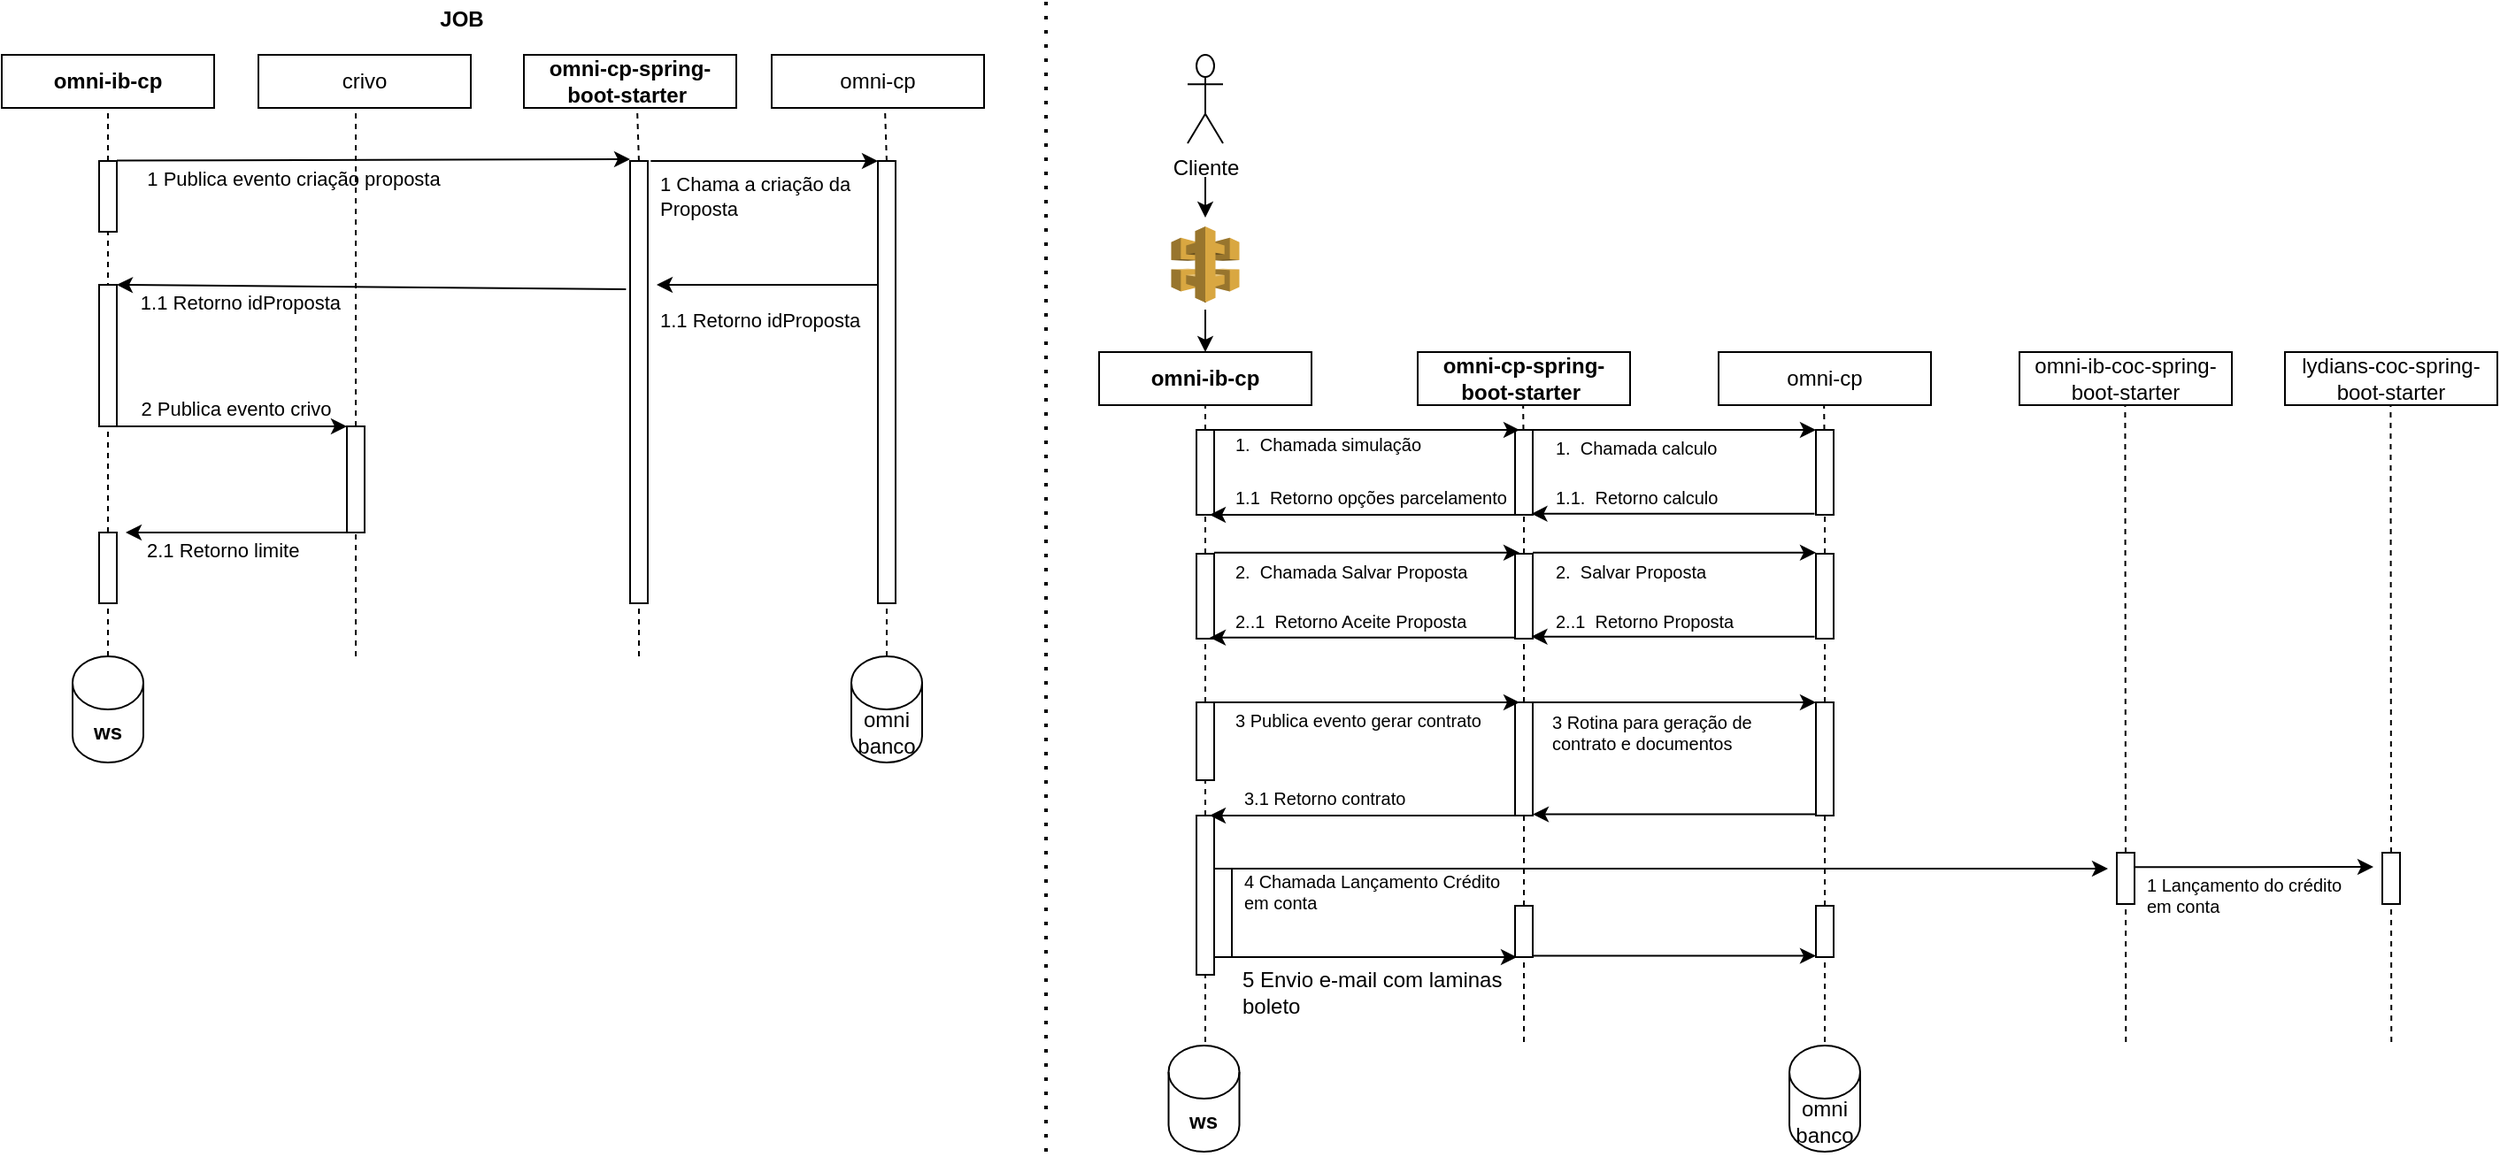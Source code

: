 <mxfile version="15.2.7" type="github">
  <diagram id="0FqVMD4JPgGbxOfEBaSR" name="Page-1">
    <mxGraphModel dx="1185" dy="635" grid="1" gridSize="10" guides="1" tooltips="1" connect="1" arrows="1" fold="1" page="1" pageScale="1" pageWidth="1169" pageHeight="827" math="0" shadow="0">
      <root>
        <mxCell id="0" />
        <mxCell id="1" parent="0" />
        <mxCell id="Z4EfVOkCpKeqiWPkEEuS-29" value="omni-ib-cp" style="rounded=0;whiteSpace=wrap;html=1;fontStyle=1" vertex="1" parent="1">
          <mxGeometry x="40" y="40" width="120" height="30" as="geometry" />
        </mxCell>
        <mxCell id="Z4EfVOkCpKeqiWPkEEuS-35" value="crivo" style="rounded=0;whiteSpace=wrap;html=1;" vertex="1" parent="1">
          <mxGeometry x="185" y="40" width="120" height="30" as="geometry" />
        </mxCell>
        <mxCell id="Z4EfVOkCpKeqiWPkEEuS-36" value="" style="endArrow=none;dashed=1;html=1;entryX=0.5;entryY=1;entryDx=0;entryDy=0;startArrow=none;" edge="1" parent="1" source="Z4EfVOkCpKeqiWPkEEuS-37">
          <mxGeometry width="50" height="50" relative="1" as="geometry">
            <mxPoint x="240" y="330" as="sourcePoint" />
            <mxPoint x="240" y="70" as="targetPoint" />
          </mxGeometry>
        </mxCell>
        <mxCell id="Z4EfVOkCpKeqiWPkEEuS-37" value="" style="rounded=0;whiteSpace=wrap;html=1;" vertex="1" parent="1">
          <mxGeometry x="235" y="250" width="10" height="60" as="geometry" />
        </mxCell>
        <mxCell id="Z4EfVOkCpKeqiWPkEEuS-40" value="" style="endArrow=classic;html=1;" edge="1" parent="1">
          <mxGeometry width="50" height="50" relative="1" as="geometry">
            <mxPoint x="105" y="99.75" as="sourcePoint" />
            <mxPoint x="395" y="99" as="targetPoint" />
          </mxGeometry>
        </mxCell>
        <mxCell id="Z4EfVOkCpKeqiWPkEEuS-41" value="omni-cp-spring-boot-starter&amp;nbsp;" style="rounded=0;whiteSpace=wrap;html=1;fontStyle=1" vertex="1" parent="1">
          <mxGeometry x="335" y="40" width="120" height="30" as="geometry" />
        </mxCell>
        <mxCell id="Z4EfVOkCpKeqiWPkEEuS-42" value="" style="endArrow=none;dashed=1;html=1;startArrow=none;entryX=0.5;entryY=1;entryDx=0;entryDy=0;" edge="1" parent="1">
          <mxGeometry width="50" height="50" relative="1" as="geometry">
            <mxPoint x="399.968" y="100" as="sourcePoint" />
            <mxPoint x="399" y="70" as="targetPoint" />
          </mxGeometry>
        </mxCell>
        <mxCell id="Z4EfVOkCpKeqiWPkEEuS-43" value="" style="rounded=0;whiteSpace=wrap;html=1;" vertex="1" parent="1">
          <mxGeometry x="395" y="100" width="10" height="250" as="geometry" />
        </mxCell>
        <mxCell id="Z4EfVOkCpKeqiWPkEEuS-45" value="" style="endArrow=classic;html=1;entryX=0;entryY=0;entryDx=0;entryDy=0;" edge="1" parent="1" target="Z4EfVOkCpKeqiWPkEEuS-61">
          <mxGeometry width="50" height="50" relative="1" as="geometry">
            <mxPoint x="406.67" y="100.0" as="sourcePoint" />
            <mxPoint x="525" y="100.42" as="targetPoint" />
            <Array as="points">
              <mxPoint x="486.67" y="100.0" />
            </Array>
          </mxGeometry>
        </mxCell>
        <mxCell id="Z4EfVOkCpKeqiWPkEEuS-46" value="" style="endArrow=classic;html=1;exitX=-0.233;exitY=0.29;exitDx=0;exitDy=0;exitPerimeter=0;" edge="1" parent="1" source="Z4EfVOkCpKeqiWPkEEuS-43">
          <mxGeometry width="50" height="50" relative="1" as="geometry">
            <mxPoint x="355" y="170.0" as="sourcePoint" />
            <mxPoint x="105" y="170.0" as="targetPoint" />
          </mxGeometry>
        </mxCell>
        <mxCell id="Z4EfVOkCpKeqiWPkEEuS-48" value="" style="endArrow=classic;html=1;entryX=0;entryY=0;entryDx=0;entryDy=0;" edge="1" parent="1" target="Z4EfVOkCpKeqiWPkEEuS-37">
          <mxGeometry width="50" height="50" relative="1" as="geometry">
            <mxPoint x="105" y="250" as="sourcePoint" />
            <mxPoint x="210" y="250.42" as="targetPoint" />
          </mxGeometry>
        </mxCell>
        <mxCell id="Z4EfVOkCpKeqiWPkEEuS-55" value="" style="endArrow=none;dashed=1;html=1;entryX=0.5;entryY=1;entryDx=0;entryDy=0;" edge="1" parent="1" target="Z4EfVOkCpKeqiWPkEEuS-37">
          <mxGeometry width="50" height="50" relative="1" as="geometry">
            <mxPoint x="240" y="380" as="sourcePoint" />
            <mxPoint x="239.58" y="314" as="targetPoint" />
          </mxGeometry>
        </mxCell>
        <mxCell id="Z4EfVOkCpKeqiWPkEEuS-58" value="" style="endArrow=classic;html=1;exitX=0;exitY=1;exitDx=0;exitDy=0;" edge="1" parent="1" source="Z4EfVOkCpKeqiWPkEEuS-37">
          <mxGeometry width="50" height="50" relative="1" as="geometry">
            <mxPoint x="215" y="310" as="sourcePoint" />
            <mxPoint x="110" y="310" as="targetPoint" />
          </mxGeometry>
        </mxCell>
        <mxCell id="Z4EfVOkCpKeqiWPkEEuS-59" value="omni-cp" style="rounded=0;whiteSpace=wrap;html=1;" vertex="1" parent="1">
          <mxGeometry x="475" y="40" width="120" height="30" as="geometry" />
        </mxCell>
        <mxCell id="Z4EfVOkCpKeqiWPkEEuS-60" value="" style="endArrow=none;dashed=1;html=1;entryX=0.5;entryY=1;entryDx=0;entryDy=0;startArrow=none;" edge="1" parent="1">
          <mxGeometry width="50" height="50" relative="1" as="geometry">
            <mxPoint x="539.968" y="100" as="sourcePoint" />
            <mxPoint x="539" y="70" as="targetPoint" />
          </mxGeometry>
        </mxCell>
        <mxCell id="Z4EfVOkCpKeqiWPkEEuS-61" value="" style="rounded=0;whiteSpace=wrap;html=1;" vertex="1" parent="1">
          <mxGeometry x="535" y="100" width="10" height="250" as="geometry" />
        </mxCell>
        <mxCell id="Z4EfVOkCpKeqiWPkEEuS-62" value="" style="endArrow=none;dashed=1;html=1;entryX=0.5;entryY=1;entryDx=0;entryDy=0;" edge="1" parent="1" target="Z4EfVOkCpKeqiWPkEEuS-61">
          <mxGeometry width="50" height="50" relative="1" as="geometry">
            <mxPoint x="540" y="380" as="sourcePoint" />
            <mxPoint x="540" y="65" as="targetPoint" />
          </mxGeometry>
        </mxCell>
        <mxCell id="Z4EfVOkCpKeqiWPkEEuS-67" value="" style="endArrow=classic;html=1;" edge="1" parent="1">
          <mxGeometry width="50" height="50" relative="1" as="geometry">
            <mxPoint x="535" y="170" as="sourcePoint" />
            <mxPoint x="410" y="170" as="targetPoint" />
          </mxGeometry>
        </mxCell>
        <mxCell id="Z4EfVOkCpKeqiWPkEEuS-76" value="1 Publica evento criação proposta" style="text;html=1;strokeColor=none;fillColor=none;align=center;verticalAlign=middle;whiteSpace=wrap;rounded=0;fontSize=11;" vertex="1" parent="1">
          <mxGeometry x="105" y="100" width="200" height="20" as="geometry" />
        </mxCell>
        <mxCell id="Z4EfVOkCpKeqiWPkEEuS-77" value="1 Chama a criação da Proposta" style="text;html=1;strokeColor=none;fillColor=none;align=left;verticalAlign=middle;whiteSpace=wrap;rounded=0;fontSize=11;" vertex="1" parent="1">
          <mxGeometry x="410" y="110" width="120" height="20" as="geometry" />
        </mxCell>
        <mxCell id="Z4EfVOkCpKeqiWPkEEuS-78" value="1.1 Retorno idProposta" style="text;html=1;strokeColor=none;fillColor=none;align=left;verticalAlign=middle;whiteSpace=wrap;rounded=0;fontSize=11;" vertex="1" parent="1">
          <mxGeometry x="410" y="180" width="120" height="20" as="geometry" />
        </mxCell>
        <mxCell id="Z4EfVOkCpKeqiWPkEEuS-81" value="" style="endArrow=none;dashed=1;html=1;entryX=0.5;entryY=1;entryDx=0;entryDy=0;startArrow=none;" edge="1" parent="1" source="Z4EfVOkCpKeqiWPkEEuS-82">
          <mxGeometry width="50" height="50" relative="1" as="geometry">
            <mxPoint x="100" y="330" as="sourcePoint" />
            <mxPoint x="100" y="70" as="targetPoint" />
          </mxGeometry>
        </mxCell>
        <mxCell id="Z4EfVOkCpKeqiWPkEEuS-82" value="" style="rounded=0;whiteSpace=wrap;html=1;" vertex="1" parent="1">
          <mxGeometry x="95" y="100" width="10" height="40" as="geometry" />
        </mxCell>
        <mxCell id="Z4EfVOkCpKeqiWPkEEuS-83" value="" style="endArrow=none;dashed=1;html=1;entryX=0.5;entryY=1;entryDx=0;entryDy=0;startArrow=none;" edge="1" parent="1" target="Z4EfVOkCpKeqiWPkEEuS-82">
          <mxGeometry width="50" height="50" relative="1" as="geometry">
            <mxPoint x="100" y="250" as="sourcePoint" />
            <mxPoint x="100" y="70" as="targetPoint" />
          </mxGeometry>
        </mxCell>
        <mxCell id="Z4EfVOkCpKeqiWPkEEuS-85" value="" style="endArrow=none;dashed=1;html=1;entryX=0.5;entryY=1;entryDx=0;entryDy=0;startArrow=none;" edge="1" parent="1" source="Z4EfVOkCpKeqiWPkEEuS-87" target="Z4EfVOkCpKeqiWPkEEuS-86">
          <mxGeometry width="50" height="50" relative="1" as="geometry">
            <mxPoint x="100" y="350" as="sourcePoint" />
            <mxPoint x="100" y="290" as="targetPoint" />
          </mxGeometry>
        </mxCell>
        <mxCell id="Z4EfVOkCpKeqiWPkEEuS-86" value="" style="rounded=0;whiteSpace=wrap;html=1;" vertex="1" parent="1">
          <mxGeometry x="95" y="170" width="10" height="80" as="geometry" />
        </mxCell>
        <mxCell id="Z4EfVOkCpKeqiWPkEEuS-87" value="" style="rounded=0;whiteSpace=wrap;html=1;" vertex="1" parent="1">
          <mxGeometry x="95" y="310" width="10" height="40" as="geometry" />
        </mxCell>
        <mxCell id="Z4EfVOkCpKeqiWPkEEuS-91" value="ws" style="shape=cylinder3;whiteSpace=wrap;html=1;boundedLbl=1;backgroundOutline=1;size=15;fontStyle=1" vertex="1" parent="1">
          <mxGeometry x="80" y="380" width="40" height="60" as="geometry" />
        </mxCell>
        <mxCell id="Z4EfVOkCpKeqiWPkEEuS-92" value="omni banco" style="shape=cylinder3;whiteSpace=wrap;html=1;boundedLbl=1;backgroundOutline=1;size=15;" vertex="1" parent="1">
          <mxGeometry x="520" y="380" width="40" height="60" as="geometry" />
        </mxCell>
        <mxCell id="Z4EfVOkCpKeqiWPkEEuS-93" value="1.1 Retorno idProposta" style="text;html=1;strokeColor=none;fillColor=none;align=center;verticalAlign=middle;whiteSpace=wrap;rounded=0;fontSize=11;" vertex="1" parent="1">
          <mxGeometry x="95" y="170" width="160" height="20" as="geometry" />
        </mxCell>
        <mxCell id="Z4EfVOkCpKeqiWPkEEuS-94" value="2 Publica evento crivo" style="text;html=1;strokeColor=none;fillColor=none;align=center;verticalAlign=middle;whiteSpace=wrap;rounded=0;fontSize=11;" vertex="1" parent="1">
          <mxGeometry x="100" y="230" width="145" height="20" as="geometry" />
        </mxCell>
        <mxCell id="Z4EfVOkCpKeqiWPkEEuS-103" value="" style="endArrow=none;dashed=1;html=1;entryX=0.5;entryY=1;entryDx=0;entryDy=0;" edge="1" parent="1" target="Z4EfVOkCpKeqiWPkEEuS-87">
          <mxGeometry width="50" height="50" relative="1" as="geometry">
            <mxPoint x="100" y="380" as="sourcePoint" />
            <mxPoint x="100" y="355" as="targetPoint" />
          </mxGeometry>
        </mxCell>
        <mxCell id="Z4EfVOkCpKeqiWPkEEuS-104" value="2.1 Retorno limite&amp;nbsp;" style="text;html=1;strokeColor=none;fillColor=none;align=left;verticalAlign=middle;whiteSpace=wrap;rounded=0;fontSize=11;" vertex="1" parent="1">
          <mxGeometry x="120" y="310" width="160" height="20" as="geometry" />
        </mxCell>
        <mxCell id="Z4EfVOkCpKeqiWPkEEuS-106" value="" style="endArrow=none;dashed=1;html=1;entryX=0.5;entryY=1;entryDx=0;entryDy=0;entryPerimeter=0;" edge="1" parent="1" target="Z4EfVOkCpKeqiWPkEEuS-43">
          <mxGeometry width="50" height="50" relative="1" as="geometry">
            <mxPoint x="400" y="380" as="sourcePoint" />
            <mxPoint x="400" y="360" as="targetPoint" />
          </mxGeometry>
        </mxCell>
        <mxCell id="Z4EfVOkCpKeqiWPkEEuS-107" value="Cliente" style="shape=umlActor;verticalLabelPosition=bottom;verticalAlign=top;html=1;outlineConnect=0;" vertex="1" parent="1">
          <mxGeometry x="710" y="40" width="20" height="50" as="geometry" />
        </mxCell>
        <mxCell id="Z4EfVOkCpKeqiWPkEEuS-109" value="" style="endArrow=classic;html=1;startArrow=none;" edge="1" parent="1" source="Z4EfVOkCpKeqiWPkEEuS-128">
          <mxGeometry width="50" height="50" relative="1" as="geometry">
            <mxPoint x="720" y="120" as="sourcePoint" />
            <mxPoint x="720" y="160" as="targetPoint" />
          </mxGeometry>
        </mxCell>
        <mxCell id="Z4EfVOkCpKeqiWPkEEuS-110" value="omni-ib-cp" style="rounded=0;whiteSpace=wrap;html=1;fontStyle=1" vertex="1" parent="1">
          <mxGeometry x="660" y="208" width="120" height="30" as="geometry" />
        </mxCell>
        <mxCell id="Z4EfVOkCpKeqiWPkEEuS-112" value="JOB" style="text;html=1;strokeColor=none;fillColor=none;align=center;verticalAlign=middle;whiteSpace=wrap;rounded=0;fontStyle=1" vertex="1" parent="1">
          <mxGeometry x="280" y="10" width="40" height="20" as="geometry" />
        </mxCell>
        <mxCell id="Z4EfVOkCpKeqiWPkEEuS-113" value="" style="endArrow=none;dashed=1;html=1;dashPattern=1 3;strokeWidth=2;" edge="1" parent="1">
          <mxGeometry width="50" height="50" relative="1" as="geometry">
            <mxPoint x="630" y="660" as="sourcePoint" />
            <mxPoint x="630" y="10" as="targetPoint" />
          </mxGeometry>
        </mxCell>
        <mxCell id="Z4EfVOkCpKeqiWPkEEuS-116" value="" style="endArrow=none;dashed=1;html=1;startArrow=none;" edge="1" parent="1" source="Z4EfVOkCpKeqiWPkEEuS-117">
          <mxGeometry width="50" height="50" relative="1" as="geometry">
            <mxPoint x="720" y="598" as="sourcePoint" />
            <mxPoint x="720" y="238" as="targetPoint" />
          </mxGeometry>
        </mxCell>
        <mxCell id="Z4EfVOkCpKeqiWPkEEuS-117" value="" style="rounded=0;whiteSpace=wrap;html=1;" vertex="1" parent="1">
          <mxGeometry x="715" y="252" width="10" height="48" as="geometry" />
        </mxCell>
        <mxCell id="Z4EfVOkCpKeqiWPkEEuS-118" value="" style="endArrow=none;dashed=1;html=1;startArrow=none;" edge="1" parent="1" source="Z4EfVOkCpKeqiWPkEEuS-142" target="Z4EfVOkCpKeqiWPkEEuS-117">
          <mxGeometry width="50" height="50" relative="1" as="geometry">
            <mxPoint x="720" y="598" as="sourcePoint" />
            <mxPoint x="720" y="238" as="targetPoint" />
          </mxGeometry>
        </mxCell>
        <mxCell id="Z4EfVOkCpKeqiWPkEEuS-120" value="omni-cp-spring-boot-starter&amp;nbsp;" style="rounded=0;whiteSpace=wrap;html=1;fontStyle=1" vertex="1" parent="1">
          <mxGeometry x="840" y="208" width="120" height="30" as="geometry" />
        </mxCell>
        <mxCell id="Z4EfVOkCpKeqiWPkEEuS-122" value="omni-cp" style="rounded=0;whiteSpace=wrap;html=1;fontStyle=0" vertex="1" parent="1">
          <mxGeometry x="1010" y="208" width="120" height="30" as="geometry" />
        </mxCell>
        <mxCell id="Z4EfVOkCpKeqiWPkEEuS-123" value="" style="endArrow=none;dashed=1;html=1;startArrow=none;" edge="1" parent="1" source="Z4EfVOkCpKeqiWPkEEuS-144">
          <mxGeometry width="50" height="50" relative="1" as="geometry">
            <mxPoint x="900" y="598" as="sourcePoint" />
            <mxPoint x="899.58" y="238" as="targetPoint" />
          </mxGeometry>
        </mxCell>
        <mxCell id="Z4EfVOkCpKeqiWPkEEuS-124" value="" style="endArrow=none;dashed=1;html=1;startArrow=none;" edge="1" parent="1" source="Z4EfVOkCpKeqiWPkEEuS-146">
          <mxGeometry width="50" height="50" relative="1" as="geometry">
            <mxPoint x="1070" y="598" as="sourcePoint" />
            <mxPoint x="1069.58" y="238" as="targetPoint" />
          </mxGeometry>
        </mxCell>
        <mxCell id="Z4EfVOkCpKeqiWPkEEuS-125" value="omni-ib-coc-spring-boot-starter" style="rounded=0;whiteSpace=wrap;html=1;fontStyle=0" vertex="1" parent="1">
          <mxGeometry x="1180" y="208" width="120" height="30" as="geometry" />
        </mxCell>
        <mxCell id="Z4EfVOkCpKeqiWPkEEuS-128" value="" style="outlineConnect=0;dashed=0;verticalLabelPosition=bottom;verticalAlign=top;align=center;html=1;shape=mxgraph.aws3.api_gateway;fillColor=#D9A741;gradientColor=none;" vertex="1" parent="1">
          <mxGeometry x="700.75" y="137" width="38.5" height="43" as="geometry" />
        </mxCell>
        <mxCell id="Z4EfVOkCpKeqiWPkEEuS-133" value="" style="endArrow=classic;html=1;" edge="1" parent="1">
          <mxGeometry width="50" height="50" relative="1" as="geometry">
            <mxPoint x="720" y="109" as="sourcePoint" />
            <mxPoint x="720" y="132" as="targetPoint" />
          </mxGeometry>
        </mxCell>
        <mxCell id="Z4EfVOkCpKeqiWPkEEuS-134" value="" style="endArrow=classic;html=1;entryX=0.5;entryY=0;entryDx=0;entryDy=0;" edge="1" parent="1" target="Z4EfVOkCpKeqiWPkEEuS-110">
          <mxGeometry width="50" height="50" relative="1" as="geometry">
            <mxPoint x="720" y="184" as="sourcePoint" />
            <mxPoint x="765" y="133.5" as="targetPoint" />
          </mxGeometry>
        </mxCell>
        <mxCell id="Z4EfVOkCpKeqiWPkEEuS-140" value="" style="rounded=0;whiteSpace=wrap;html=1;" vertex="1" parent="1">
          <mxGeometry x="715" y="322" width="10" height="48" as="geometry" />
        </mxCell>
        <mxCell id="Z4EfVOkCpKeqiWPkEEuS-141" value="" style="endArrow=none;dashed=1;html=1;startArrow=none;" edge="1" parent="1" source="Z4EfVOkCpKeqiWPkEEuS-200">
          <mxGeometry width="50" height="50" relative="1" as="geometry">
            <mxPoint x="1240.13" y="598" as="sourcePoint" />
            <mxPoint x="1239.71" y="238" as="targetPoint" />
          </mxGeometry>
        </mxCell>
        <mxCell id="Z4EfVOkCpKeqiWPkEEuS-142" value="" style="rounded=0;whiteSpace=wrap;html=1;" vertex="1" parent="1">
          <mxGeometry x="715" y="406" width="10" height="44" as="geometry" />
        </mxCell>
        <mxCell id="Z4EfVOkCpKeqiWPkEEuS-143" value="" style="endArrow=none;dashed=1;html=1;startArrow=none;" edge="1" parent="1" source="Z4EfVOkCpKeqiWPkEEuS-166" target="Z4EfVOkCpKeqiWPkEEuS-142">
          <mxGeometry width="50" height="50" relative="1" as="geometry">
            <mxPoint x="720" y="598" as="sourcePoint" />
            <mxPoint x="720" y="300" as="targetPoint" />
          </mxGeometry>
        </mxCell>
        <mxCell id="Z4EfVOkCpKeqiWPkEEuS-144" value="" style="rounded=0;whiteSpace=wrap;html=1;" vertex="1" parent="1">
          <mxGeometry x="895" y="252" width="10" height="48" as="geometry" />
        </mxCell>
        <mxCell id="Z4EfVOkCpKeqiWPkEEuS-145" value="" style="endArrow=none;dashed=1;html=1;startArrow=none;" edge="1" parent="1" source="Z4EfVOkCpKeqiWPkEEuS-148" target="Z4EfVOkCpKeqiWPkEEuS-144">
          <mxGeometry width="50" height="50" relative="1" as="geometry">
            <mxPoint x="900" y="598" as="sourcePoint" />
            <mxPoint x="899.58" y="238" as="targetPoint" />
          </mxGeometry>
        </mxCell>
        <mxCell id="Z4EfVOkCpKeqiWPkEEuS-146" value="" style="rounded=0;whiteSpace=wrap;html=1;" vertex="1" parent="1">
          <mxGeometry x="1065" y="252" width="10" height="48" as="geometry" />
        </mxCell>
        <mxCell id="Z4EfVOkCpKeqiWPkEEuS-147" value="" style="endArrow=none;dashed=1;html=1;startArrow=none;" edge="1" parent="1" source="Z4EfVOkCpKeqiWPkEEuS-150" target="Z4EfVOkCpKeqiWPkEEuS-146">
          <mxGeometry width="50" height="50" relative="1" as="geometry">
            <mxPoint x="1070" y="598" as="sourcePoint" />
            <mxPoint x="1069.58" y="238" as="targetPoint" />
          </mxGeometry>
        </mxCell>
        <mxCell id="Z4EfVOkCpKeqiWPkEEuS-148" value="" style="rounded=0;whiteSpace=wrap;html=1;" vertex="1" parent="1">
          <mxGeometry x="895" y="322" width="10" height="48" as="geometry" />
        </mxCell>
        <mxCell id="Z4EfVOkCpKeqiWPkEEuS-149" value="" style="endArrow=none;dashed=1;html=1;startArrow=none;" edge="1" parent="1" source="Z4EfVOkCpKeqiWPkEEuS-162" target="Z4EfVOkCpKeqiWPkEEuS-148">
          <mxGeometry width="50" height="50" relative="1" as="geometry">
            <mxPoint x="900" y="598" as="sourcePoint" />
            <mxPoint x="900" y="300" as="targetPoint" />
          </mxGeometry>
        </mxCell>
        <mxCell id="Z4EfVOkCpKeqiWPkEEuS-150" value="" style="rounded=0;whiteSpace=wrap;html=1;" vertex="1" parent="1">
          <mxGeometry x="1065" y="322" width="10" height="48" as="geometry" />
        </mxCell>
        <mxCell id="Z4EfVOkCpKeqiWPkEEuS-151" value="" style="endArrow=none;dashed=1;html=1;startArrow=none;" edge="1" parent="1" source="Z4EfVOkCpKeqiWPkEEuS-179" target="Z4EfVOkCpKeqiWPkEEuS-150">
          <mxGeometry width="50" height="50" relative="1" as="geometry">
            <mxPoint x="1070" y="598" as="sourcePoint" />
            <mxPoint x="1070" y="300" as="targetPoint" />
          </mxGeometry>
        </mxCell>
        <mxCell id="Z4EfVOkCpKeqiWPkEEuS-154" value="" style="endArrow=classic;html=1;entryX=0.25;entryY=0;entryDx=0;entryDy=0;" edge="1" parent="1" target="Z4EfVOkCpKeqiWPkEEuS-144">
          <mxGeometry width="50" height="50" relative="1" as="geometry">
            <mxPoint x="725" y="252" as="sourcePoint" />
            <mxPoint x="890" y="252" as="targetPoint" />
          </mxGeometry>
        </mxCell>
        <mxCell id="Z4EfVOkCpKeqiWPkEEuS-155" value="" style="endArrow=classic;html=1;exitX=0;exitY=1;exitDx=0;exitDy=0;entryX=0.75;entryY=1;entryDx=0;entryDy=0;" edge="1" parent="1" source="Z4EfVOkCpKeqiWPkEEuS-144" target="Z4EfVOkCpKeqiWPkEEuS-117">
          <mxGeometry width="50" height="50" relative="1" as="geometry">
            <mxPoint x="890" y="300" as="sourcePoint" />
            <mxPoint x="730" y="300" as="targetPoint" />
          </mxGeometry>
        </mxCell>
        <mxCell id="Z4EfVOkCpKeqiWPkEEuS-156" value="" style="endArrow=classic;html=1;entryX=0;entryY=0;entryDx=0;entryDy=0;" edge="1" parent="1" target="Z4EfVOkCpKeqiWPkEEuS-146">
          <mxGeometry width="50" height="50" relative="1" as="geometry">
            <mxPoint x="905" y="252" as="sourcePoint" />
            <mxPoint x="1045" y="252" as="targetPoint" />
          </mxGeometry>
        </mxCell>
        <mxCell id="Z4EfVOkCpKeqiWPkEEuS-157" value="" style="endArrow=classic;html=1;" edge="1" parent="1">
          <mxGeometry width="50" height="50" relative="1" as="geometry">
            <mxPoint x="1064.25" y="299.43" as="sourcePoint" />
            <mxPoint x="904.25" y="299.43" as="targetPoint" />
          </mxGeometry>
        </mxCell>
        <mxCell id="Z4EfVOkCpKeqiWPkEEuS-158" value="" style="endArrow=classic;html=1;entryX=0.25;entryY=0;entryDx=0;entryDy=0;" edge="1" parent="1">
          <mxGeometry width="50" height="50" relative="1" as="geometry">
            <mxPoint x="725" y="321.43" as="sourcePoint" />
            <mxPoint x="897.5" y="321.43" as="targetPoint" />
          </mxGeometry>
        </mxCell>
        <mxCell id="Z4EfVOkCpKeqiWPkEEuS-159" value="" style="endArrow=classic;html=1;exitX=0;exitY=1;exitDx=0;exitDy=0;entryX=0.75;entryY=1;entryDx=0;entryDy=0;" edge="1" parent="1">
          <mxGeometry width="50" height="50" relative="1" as="geometry">
            <mxPoint x="895" y="369.43" as="sourcePoint" />
            <mxPoint x="722.5" y="369.43" as="targetPoint" />
          </mxGeometry>
        </mxCell>
        <mxCell id="Z4EfVOkCpKeqiWPkEEuS-160" value="" style="endArrow=classic;html=1;entryX=0;entryY=0;entryDx=0;entryDy=0;" edge="1" parent="1">
          <mxGeometry width="50" height="50" relative="1" as="geometry">
            <mxPoint x="905" y="321.43" as="sourcePoint" />
            <mxPoint x="1065" y="321.43" as="targetPoint" />
          </mxGeometry>
        </mxCell>
        <mxCell id="Z4EfVOkCpKeqiWPkEEuS-161" value="" style="endArrow=classic;html=1;" edge="1" parent="1">
          <mxGeometry width="50" height="50" relative="1" as="geometry">
            <mxPoint x="1064.25" y="368.86" as="sourcePoint" />
            <mxPoint x="904.25" y="368.86" as="targetPoint" />
          </mxGeometry>
        </mxCell>
        <mxCell id="Z4EfVOkCpKeqiWPkEEuS-162" value="" style="rounded=0;whiteSpace=wrap;html=1;" vertex="1" parent="1">
          <mxGeometry x="895" y="406" width="10" height="64" as="geometry" />
        </mxCell>
        <mxCell id="Z4EfVOkCpKeqiWPkEEuS-163" value="" style="endArrow=none;dashed=1;html=1;startArrow=none;" edge="1" parent="1" source="Z4EfVOkCpKeqiWPkEEuS-170" target="Z4EfVOkCpKeqiWPkEEuS-162">
          <mxGeometry width="50" height="50" relative="1" as="geometry">
            <mxPoint x="900" y="598" as="sourcePoint" />
            <mxPoint x="900" y="370" as="targetPoint" />
          </mxGeometry>
        </mxCell>
        <mxCell id="Z4EfVOkCpKeqiWPkEEuS-165" value="" style="endArrow=classic;html=1;entryX=0.25;entryY=0;entryDx=0;entryDy=0;" edge="1" parent="1">
          <mxGeometry width="50" height="50" relative="1" as="geometry">
            <mxPoint x="725" y="406.0" as="sourcePoint" />
            <mxPoint x="897.5" y="406.0" as="targetPoint" />
          </mxGeometry>
        </mxCell>
        <mxCell id="Z4EfVOkCpKeqiWPkEEuS-166" value="" style="rounded=0;whiteSpace=wrap;html=1;" vertex="1" parent="1">
          <mxGeometry x="715" y="470" width="10" height="90" as="geometry" />
        </mxCell>
        <mxCell id="Z4EfVOkCpKeqiWPkEEuS-167" value="" style="endArrow=none;dashed=1;html=1;" edge="1" parent="1" target="Z4EfVOkCpKeqiWPkEEuS-166">
          <mxGeometry width="50" height="50" relative="1" as="geometry">
            <mxPoint x="720" y="598" as="sourcePoint" />
            <mxPoint x="720" y="450" as="targetPoint" />
          </mxGeometry>
        </mxCell>
        <mxCell id="Z4EfVOkCpKeqiWPkEEuS-168" value="" style="endArrow=classic;html=1;exitX=0;exitY=1;exitDx=0;exitDy=0;entryX=0.75;entryY=1;entryDx=0;entryDy=0;" edge="1" parent="1">
          <mxGeometry width="50" height="50" relative="1" as="geometry">
            <mxPoint x="895" y="470.0" as="sourcePoint" />
            <mxPoint x="722.5" y="470.0" as="targetPoint" />
          </mxGeometry>
        </mxCell>
        <mxCell id="Z4EfVOkCpKeqiWPkEEuS-170" value="" style="rounded=0;whiteSpace=wrap;html=1;" vertex="1" parent="1">
          <mxGeometry x="895" y="521" width="10" height="29" as="geometry" />
        </mxCell>
        <mxCell id="Z4EfVOkCpKeqiWPkEEuS-171" value="" style="endArrow=none;dashed=1;html=1;" edge="1" parent="1" target="Z4EfVOkCpKeqiWPkEEuS-170">
          <mxGeometry width="50" height="50" relative="1" as="geometry">
            <mxPoint x="900" y="598" as="sourcePoint" />
            <mxPoint x="900" y="470" as="targetPoint" />
          </mxGeometry>
        </mxCell>
        <mxCell id="Z4EfVOkCpKeqiWPkEEuS-173" value="" style="endArrow=classic;html=1;" edge="1" parent="1">
          <mxGeometry width="50" height="50" relative="1" as="geometry">
            <mxPoint x="725" y="500" as="sourcePoint" />
            <mxPoint x="1230" y="500" as="targetPoint" />
          </mxGeometry>
        </mxCell>
        <mxCell id="Z4EfVOkCpKeqiWPkEEuS-174" value="" style="rounded=0;whiteSpace=wrap;html=1;" vertex="1" parent="1">
          <mxGeometry x="725" y="500" width="10" height="50" as="geometry" />
        </mxCell>
        <mxCell id="Z4EfVOkCpKeqiWPkEEuS-175" value="" style="rounded=0;whiteSpace=wrap;html=1;" vertex="1" parent="1">
          <mxGeometry x="1065" y="521" width="10" height="29" as="geometry" />
        </mxCell>
        <mxCell id="Z4EfVOkCpKeqiWPkEEuS-176" value="" style="endArrow=none;dashed=1;html=1;" edge="1" parent="1" target="Z4EfVOkCpKeqiWPkEEuS-175">
          <mxGeometry width="50" height="50" relative="1" as="geometry">
            <mxPoint x="1070" y="598" as="sourcePoint" />
            <mxPoint x="1070" y="370" as="targetPoint" />
          </mxGeometry>
        </mxCell>
        <mxCell id="Z4EfVOkCpKeqiWPkEEuS-177" value="" style="endArrow=classic;html=1;" edge="1" parent="1">
          <mxGeometry width="50" height="50" relative="1" as="geometry">
            <mxPoint x="731" y="550" as="sourcePoint" />
            <mxPoint x="896" y="550" as="targetPoint" />
          </mxGeometry>
        </mxCell>
        <mxCell id="Z4EfVOkCpKeqiWPkEEuS-178" value="5 Envio e-mail com laminas boleto" style="text;html=1;strokeColor=none;fillColor=none;align=left;verticalAlign=middle;whiteSpace=wrap;rounded=0;" vertex="1" parent="1">
          <mxGeometry x="739.25" y="560" width="160" height="20" as="geometry" />
        </mxCell>
        <mxCell id="Z4EfVOkCpKeqiWPkEEuS-179" value="" style="rounded=0;whiteSpace=wrap;html=1;" vertex="1" parent="1">
          <mxGeometry x="1065" y="406" width="10" height="64" as="geometry" />
        </mxCell>
        <mxCell id="Z4EfVOkCpKeqiWPkEEuS-180" value="" style="endArrow=none;dashed=1;html=1;startArrow=none;" edge="1" parent="1" source="Z4EfVOkCpKeqiWPkEEuS-175" target="Z4EfVOkCpKeqiWPkEEuS-179">
          <mxGeometry width="50" height="50" relative="1" as="geometry">
            <mxPoint x="1070" y="531.0" as="sourcePoint" />
            <mxPoint x="1070" y="370.0" as="targetPoint" />
          </mxGeometry>
        </mxCell>
        <mxCell id="Z4EfVOkCpKeqiWPkEEuS-181" value="" style="endArrow=classic;html=1;entryX=0;entryY=0;entryDx=0;entryDy=0;" edge="1" parent="1">
          <mxGeometry width="50" height="50" relative="1" as="geometry">
            <mxPoint x="905" y="406.0" as="sourcePoint" />
            <mxPoint x="1065" y="406.0" as="targetPoint" />
          </mxGeometry>
        </mxCell>
        <mxCell id="Z4EfVOkCpKeqiWPkEEuS-182" value="" style="endArrow=classic;html=1;" edge="1" parent="1">
          <mxGeometry width="50" height="50" relative="1" as="geometry">
            <mxPoint x="1065.0" y="469.31" as="sourcePoint" />
            <mxPoint x="905.0" y="469.31" as="targetPoint" />
          </mxGeometry>
        </mxCell>
        <mxCell id="Z4EfVOkCpKeqiWPkEEuS-183" value="" style="endArrow=classic;html=1;entryX=0;entryY=0;entryDx=0;entryDy=0;" edge="1" parent="1">
          <mxGeometry width="50" height="50" relative="1" as="geometry">
            <mxPoint x="905" y="549.31" as="sourcePoint" />
            <mxPoint x="1065" y="549.31" as="targetPoint" />
          </mxGeometry>
        </mxCell>
        <mxCell id="Z4EfVOkCpKeqiWPkEEuS-186" value="1.&amp;nbsp; Chamada simulação" style="text;html=1;strokeColor=none;fillColor=none;align=left;verticalAlign=middle;whiteSpace=wrap;rounded=0;fontSize=10;" vertex="1" parent="1">
          <mxGeometry x="735" y="250" width="120" height="20" as="geometry" />
        </mxCell>
        <mxCell id="Z4EfVOkCpKeqiWPkEEuS-187" value="1.1&amp;nbsp; Retorno opções parcelamento" style="text;html=1;strokeColor=none;fillColor=none;align=left;verticalAlign=middle;whiteSpace=wrap;rounded=0;fontSize=10;" vertex="1" parent="1">
          <mxGeometry x="734.62" y="280" width="160" height="20" as="geometry" />
        </mxCell>
        <mxCell id="Z4EfVOkCpKeqiWPkEEuS-188" value="2.&amp;nbsp; Chamada Salvar Proposta" style="text;html=1;strokeColor=none;fillColor=none;align=left;verticalAlign=middle;whiteSpace=wrap;rounded=0;fontSize=10;" vertex="1" parent="1">
          <mxGeometry x="734.62" y="322" width="155.38" height="20" as="geometry" />
        </mxCell>
        <mxCell id="Z4EfVOkCpKeqiWPkEEuS-189" value="3 Publica evento gerar contrato" style="text;html=1;strokeColor=none;fillColor=none;align=left;verticalAlign=middle;whiteSpace=wrap;rounded=0;fontSize=10;" vertex="1" parent="1">
          <mxGeometry x="734.62" y="406" width="150.75" height="20" as="geometry" />
        </mxCell>
        <mxCell id="Z4EfVOkCpKeqiWPkEEuS-190" value="3.1 Retorno contrato" style="text;html=1;strokeColor=none;fillColor=none;align=left;verticalAlign=middle;whiteSpace=wrap;rounded=0;fontSize=10;" vertex="1" parent="1">
          <mxGeometry x="740" y="450" width="160" height="20" as="geometry" />
        </mxCell>
        <mxCell id="Z4EfVOkCpKeqiWPkEEuS-191" value="4 Chamada Lançamento Crédito em conta" style="text;html=1;strokeColor=none;fillColor=none;align=left;verticalAlign=middle;whiteSpace=wrap;rounded=0;fontSize=10;" vertex="1" parent="1">
          <mxGeometry x="740" y="503" width="160" height="20" as="geometry" />
        </mxCell>
        <mxCell id="Z4EfVOkCpKeqiWPkEEuS-192" value="2.&amp;nbsp; Salvar Proposta" style="text;html=1;strokeColor=none;fillColor=none;align=left;verticalAlign=middle;whiteSpace=wrap;rounded=0;fontSize=10;" vertex="1" parent="1">
          <mxGeometry x="915.75" y="322" width="149.25" height="20" as="geometry" />
        </mxCell>
        <mxCell id="Z4EfVOkCpKeqiWPkEEuS-193" value="1.&amp;nbsp; Chamada calculo" style="text;html=1;strokeColor=none;fillColor=none;align=left;verticalAlign=middle;whiteSpace=wrap;rounded=0;fontSize=10;" vertex="1" parent="1">
          <mxGeometry x="915.75" y="252" width="120" height="20" as="geometry" />
        </mxCell>
        <mxCell id="Z4EfVOkCpKeqiWPkEEuS-194" value="1.1.&amp;nbsp; Retorno calculo" style="text;html=1;strokeColor=none;fillColor=none;align=left;verticalAlign=middle;whiteSpace=wrap;rounded=0;fontSize=10;" vertex="1" parent="1">
          <mxGeometry x="915.75" y="280" width="120" height="20" as="geometry" />
        </mxCell>
        <mxCell id="Z4EfVOkCpKeqiWPkEEuS-195" value="2..1&amp;nbsp; Retorno Proposta" style="text;html=1;strokeColor=none;fillColor=none;align=left;verticalAlign=middle;whiteSpace=wrap;rounded=0;fontSize=10;" vertex="1" parent="1">
          <mxGeometry x="915.75" y="350" width="149.25" height="20" as="geometry" />
        </mxCell>
        <mxCell id="Z4EfVOkCpKeqiWPkEEuS-196" value="2..1&amp;nbsp; Retorno Aceite Proposta" style="text;html=1;strokeColor=none;fillColor=none;align=left;verticalAlign=middle;whiteSpace=wrap;rounded=0;fontSize=10;" vertex="1" parent="1">
          <mxGeometry x="735.37" y="350" width="149.25" height="20" as="geometry" />
        </mxCell>
        <mxCell id="Z4EfVOkCpKeqiWPkEEuS-197" value="3 Rotina para geração de contrato e documentos" style="text;html=1;strokeColor=none;fillColor=none;align=left;verticalAlign=middle;whiteSpace=wrap;rounded=0;fontSize=10;" vertex="1" parent="1">
          <mxGeometry x="914.25" y="413" width="150.75" height="20" as="geometry" />
        </mxCell>
        <mxCell id="Z4EfVOkCpKeqiWPkEEuS-198" value="omni banco" style="shape=cylinder3;whiteSpace=wrap;html=1;boundedLbl=1;backgroundOutline=1;size=15;" vertex="1" parent="1">
          <mxGeometry x="1050" y="600" width="40" height="60" as="geometry" />
        </mxCell>
        <mxCell id="Z4EfVOkCpKeqiWPkEEuS-199" value="ws" style="shape=cylinder3;whiteSpace=wrap;html=1;boundedLbl=1;backgroundOutline=1;size=15;fontStyle=1" vertex="1" parent="1">
          <mxGeometry x="699.25" y="600" width="40" height="60" as="geometry" />
        </mxCell>
        <mxCell id="Z4EfVOkCpKeqiWPkEEuS-200" value="" style="rounded=0;whiteSpace=wrap;html=1;" vertex="1" parent="1">
          <mxGeometry x="1235" y="491" width="10" height="29" as="geometry" />
        </mxCell>
        <mxCell id="Z4EfVOkCpKeqiWPkEEuS-201" value="" style="endArrow=none;dashed=1;html=1;" edge="1" parent="1" target="Z4EfVOkCpKeqiWPkEEuS-200">
          <mxGeometry width="50" height="50" relative="1" as="geometry">
            <mxPoint x="1240.13" y="598.0" as="sourcePoint" />
            <mxPoint x="1239.71" y="238" as="targetPoint" />
          </mxGeometry>
        </mxCell>
        <mxCell id="Z4EfVOkCpKeqiWPkEEuS-202" value="lydians-coc-spring-boot-starter" style="rounded=0;whiteSpace=wrap;html=1;fontStyle=0" vertex="1" parent="1">
          <mxGeometry x="1330" y="208" width="120" height="30" as="geometry" />
        </mxCell>
        <mxCell id="Z4EfVOkCpKeqiWPkEEuS-203" value="" style="endArrow=none;dashed=1;html=1;startArrow=none;" edge="1" parent="1" source="Z4EfVOkCpKeqiWPkEEuS-204">
          <mxGeometry width="50" height="50" relative="1" as="geometry">
            <mxPoint x="1390.13" y="598" as="sourcePoint" />
            <mxPoint x="1389.71" y="238" as="targetPoint" />
          </mxGeometry>
        </mxCell>
        <mxCell id="Z4EfVOkCpKeqiWPkEEuS-204" value="" style="rounded=0;whiteSpace=wrap;html=1;" vertex="1" parent="1">
          <mxGeometry x="1385" y="491" width="10" height="29" as="geometry" />
        </mxCell>
        <mxCell id="Z4EfVOkCpKeqiWPkEEuS-205" value="" style="endArrow=none;dashed=1;html=1;" edge="1" parent="1" target="Z4EfVOkCpKeqiWPkEEuS-204">
          <mxGeometry width="50" height="50" relative="1" as="geometry">
            <mxPoint x="1390.13" y="598.0" as="sourcePoint" />
            <mxPoint x="1389.71" y="238" as="targetPoint" />
          </mxGeometry>
        </mxCell>
        <mxCell id="Z4EfVOkCpKeqiWPkEEuS-206" value="" style="endArrow=classic;html=1;" edge="1" parent="1">
          <mxGeometry width="50" height="50" relative="1" as="geometry">
            <mxPoint x="1245" y="499.17" as="sourcePoint" />
            <mxPoint x="1380" y="499" as="targetPoint" />
          </mxGeometry>
        </mxCell>
        <mxCell id="Z4EfVOkCpKeqiWPkEEuS-209" value="1 Lançamento do crédito em conta&amp;nbsp;" style="text;html=1;strokeColor=none;fillColor=none;align=left;verticalAlign=middle;whiteSpace=wrap;rounded=0;fontSize=10;" vertex="1" parent="1">
          <mxGeometry x="1250" y="505" width="120" height="20" as="geometry" />
        </mxCell>
      </root>
    </mxGraphModel>
  </diagram>
</mxfile>
